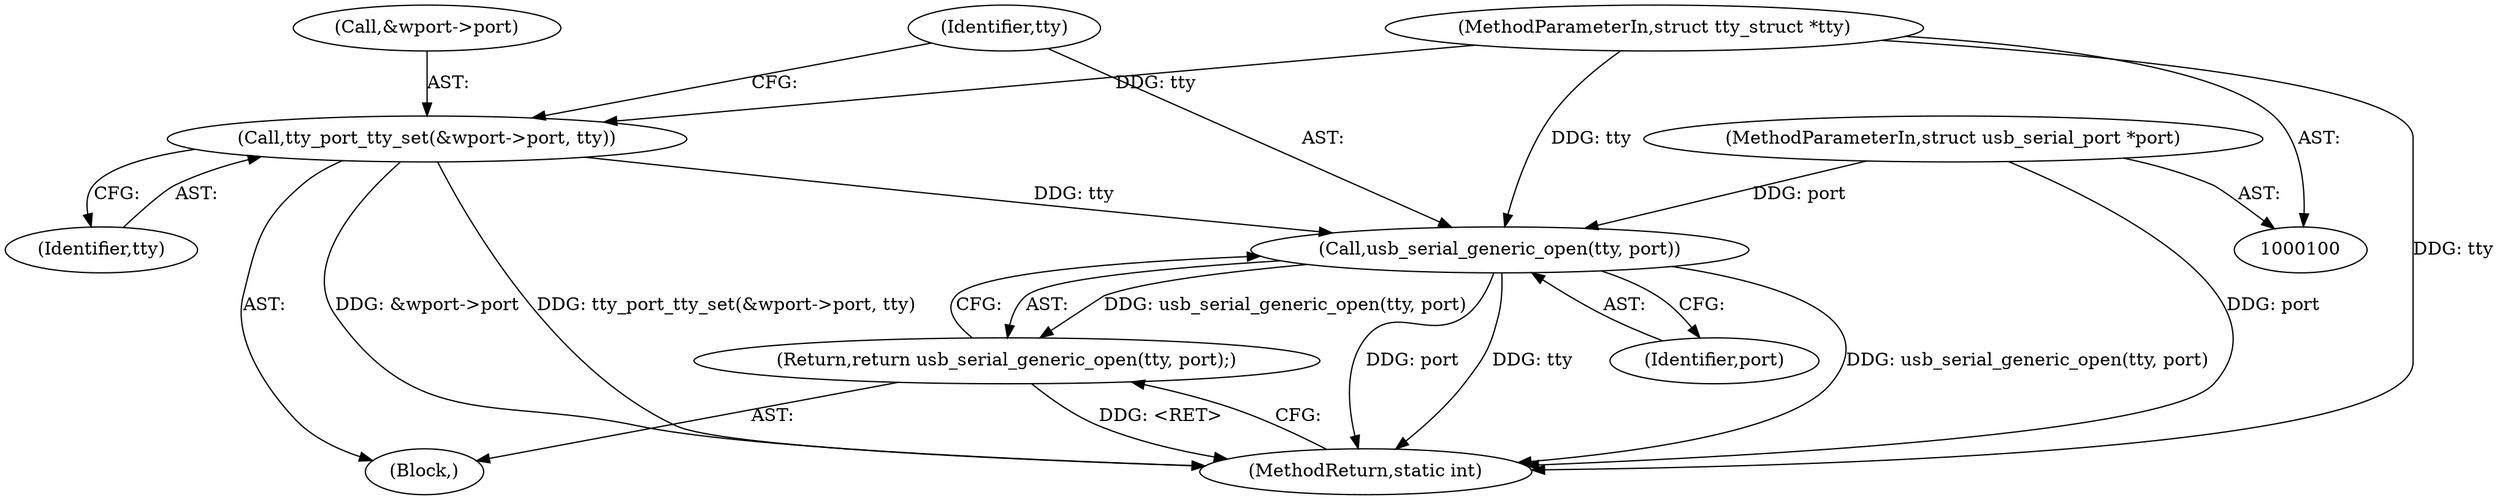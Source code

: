 digraph "1_linux_30572418b445d85fcfe6c8fe84c947d2606767d8@API" {
"1000125" [label="(Call,usb_serial_generic_open(tty, port))"];
"1000118" [label="(Call,tty_port_tty_set(&wport->port, tty))"];
"1000101" [label="(MethodParameterIn,struct tty_struct *tty)"];
"1000102" [label="(MethodParameterIn,struct usb_serial_port *port)"];
"1000124" [label="(Return,return usb_serial_generic_open(tty, port);)"];
"1000102" [label="(MethodParameterIn,struct usb_serial_port *port)"];
"1000126" [label="(Identifier,tty)"];
"1000118" [label="(Call,tty_port_tty_set(&wport->port, tty))"];
"1000127" [label="(Identifier,port)"];
"1000125" [label="(Call,usb_serial_generic_open(tty, port))"];
"1000119" [label="(Call,&wport->port)"];
"1000124" [label="(Return,return usb_serial_generic_open(tty, port);)"];
"1000128" [label="(MethodReturn,static int)"];
"1000123" [label="(Identifier,tty)"];
"1000101" [label="(MethodParameterIn,struct tty_struct *tty)"];
"1000103" [label="(Block,)"];
"1000125" -> "1000124"  [label="AST: "];
"1000125" -> "1000127"  [label="CFG: "];
"1000126" -> "1000125"  [label="AST: "];
"1000127" -> "1000125"  [label="AST: "];
"1000124" -> "1000125"  [label="CFG: "];
"1000125" -> "1000128"  [label="DDG: tty"];
"1000125" -> "1000128"  [label="DDG: usb_serial_generic_open(tty, port)"];
"1000125" -> "1000128"  [label="DDG: port"];
"1000125" -> "1000124"  [label="DDG: usb_serial_generic_open(tty, port)"];
"1000118" -> "1000125"  [label="DDG: tty"];
"1000101" -> "1000125"  [label="DDG: tty"];
"1000102" -> "1000125"  [label="DDG: port"];
"1000118" -> "1000103"  [label="AST: "];
"1000118" -> "1000123"  [label="CFG: "];
"1000119" -> "1000118"  [label="AST: "];
"1000123" -> "1000118"  [label="AST: "];
"1000126" -> "1000118"  [label="CFG: "];
"1000118" -> "1000128"  [label="DDG: tty_port_tty_set(&wport->port, tty)"];
"1000118" -> "1000128"  [label="DDG: &wport->port"];
"1000101" -> "1000118"  [label="DDG: tty"];
"1000101" -> "1000100"  [label="AST: "];
"1000101" -> "1000128"  [label="DDG: tty"];
"1000102" -> "1000100"  [label="AST: "];
"1000102" -> "1000128"  [label="DDG: port"];
"1000124" -> "1000103"  [label="AST: "];
"1000128" -> "1000124"  [label="CFG: "];
"1000124" -> "1000128"  [label="DDG: <RET>"];
}
